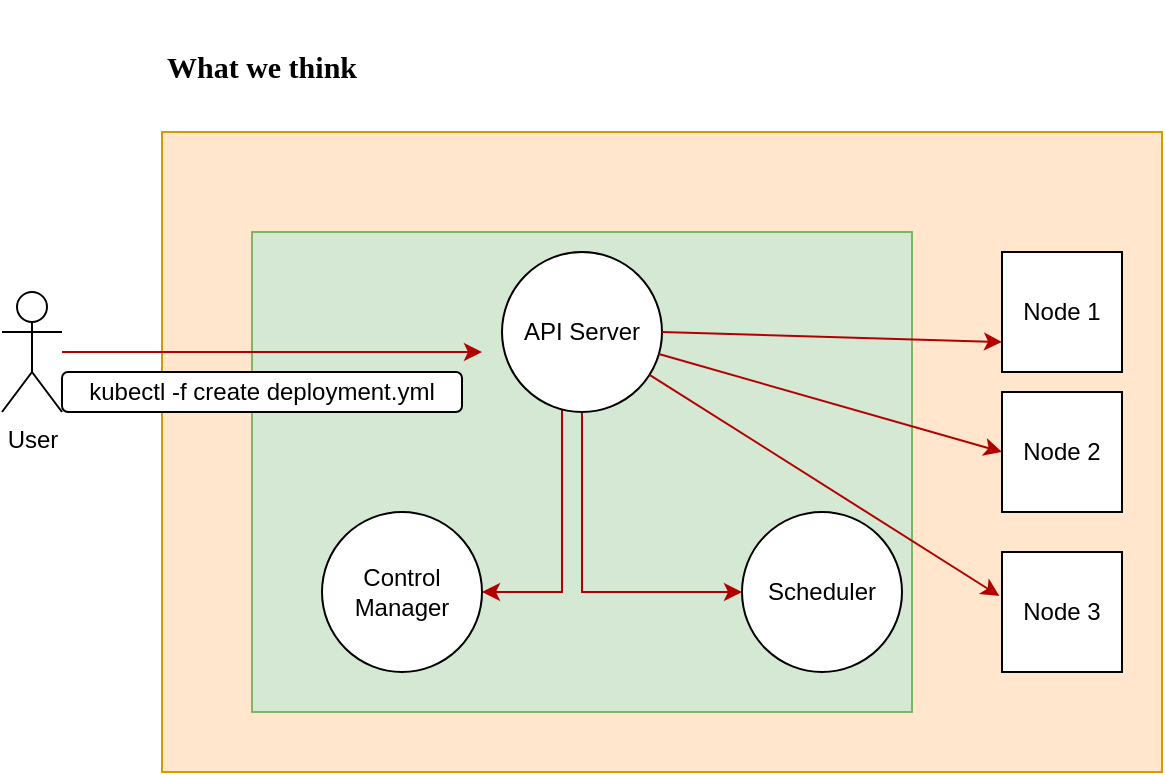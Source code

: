 <mxfile version="20.3.1" type="github">
  <diagram id="y8RgMXlmg_gge-7AhZ-_" name="Page-1">
    <mxGraphModel dx="1022" dy="468" grid="1" gridSize="10" guides="1" tooltips="1" connect="1" arrows="1" fold="1" page="1" pageScale="1" pageWidth="827" pageHeight="1169" math="0" shadow="0">
      <root>
        <mxCell id="0" />
        <mxCell id="1" parent="0" />
        <mxCell id="BDUe3Jq0V9347dnS5RK9-30" value="" style="rounded=0;whiteSpace=wrap;html=1;fillColor=#ffe6cc;strokeColor=#d79b00;" vertex="1" parent="1">
          <mxGeometry x="100" y="110" width="500" height="320" as="geometry" />
        </mxCell>
        <mxCell id="BDUe3Jq0V9347dnS5RK9-7" style="edgeStyle=orthogonalEdgeStyle;rounded=0;orthogonalLoop=1;jettySize=auto;html=1;" edge="1" parent="1" source="BDUe3Jq0V9347dnS5RK9-4" target="BDUe3Jq0V9347dnS5RK9-5">
          <mxGeometry relative="1" as="geometry">
            <Array as="points">
              <mxPoint x="310" y="340" />
            </Array>
          </mxGeometry>
        </mxCell>
        <mxCell id="BDUe3Jq0V9347dnS5RK9-3" value="" style="rounded=0;whiteSpace=wrap;html=1;fillColor=#d5e8d4;strokeColor=#82b366;" vertex="1" parent="1">
          <mxGeometry x="145" y="160" width="330" height="240" as="geometry" />
        </mxCell>
        <mxCell id="BDUe3Jq0V9347dnS5RK9-8" style="edgeStyle=orthogonalEdgeStyle;rounded=0;orthogonalLoop=1;jettySize=auto;html=1;fillColor=#e51400;strokeColor=#B20000;" edge="1" parent="1" source="BDUe3Jq0V9347dnS5RK9-4" target="BDUe3Jq0V9347dnS5RK9-6">
          <mxGeometry relative="1" as="geometry">
            <Array as="points">
              <mxPoint x="310" y="340" />
            </Array>
          </mxGeometry>
        </mxCell>
        <mxCell id="BDUe3Jq0V9347dnS5RK9-16" style="edgeStyle=orthogonalEdgeStyle;rounded=0;orthogonalLoop=1;jettySize=auto;html=1;fillColor=#e51400;strokeColor=#B20000;" edge="1" parent="1" source="BDUe3Jq0V9347dnS5RK9-4" target="BDUe3Jq0V9347dnS5RK9-5">
          <mxGeometry relative="1" as="geometry">
            <Array as="points">
              <mxPoint x="300" y="340" />
            </Array>
          </mxGeometry>
        </mxCell>
        <mxCell id="BDUe3Jq0V9347dnS5RK9-4" value="API Server" style="ellipse;whiteSpace=wrap;html=1;aspect=fixed;" vertex="1" parent="1">
          <mxGeometry x="270" y="170" width="80" height="80" as="geometry" />
        </mxCell>
        <mxCell id="BDUe3Jq0V9347dnS5RK9-5" value="Control Manager" style="ellipse;whiteSpace=wrap;html=1;aspect=fixed;" vertex="1" parent="1">
          <mxGeometry x="180" y="300" width="80" height="80" as="geometry" />
        </mxCell>
        <mxCell id="BDUe3Jq0V9347dnS5RK9-6" value="Scheduler" style="ellipse;whiteSpace=wrap;html=1;aspect=fixed;" vertex="1" parent="1">
          <mxGeometry x="390" y="300" width="80" height="80" as="geometry" />
        </mxCell>
        <mxCell id="BDUe3Jq0V9347dnS5RK9-12" style="edgeStyle=orthogonalEdgeStyle;rounded=0;orthogonalLoop=1;jettySize=auto;html=1;fillColor=#e51400;strokeColor=#B20000;" edge="1" parent="1" source="BDUe3Jq0V9347dnS5RK9-9">
          <mxGeometry relative="1" as="geometry">
            <mxPoint x="260" y="220" as="targetPoint" />
          </mxGeometry>
        </mxCell>
        <mxCell id="BDUe3Jq0V9347dnS5RK9-9" value="User" style="shape=umlActor;verticalLabelPosition=bottom;verticalAlign=top;html=1;outlineConnect=0;" vertex="1" parent="1">
          <mxGeometry x="20" y="190" width="30" height="60" as="geometry" />
        </mxCell>
        <mxCell id="BDUe3Jq0V9347dnS5RK9-15" value="kubectl -f create deployment.yml" style="rounded=1;whiteSpace=wrap;html=1;" vertex="1" parent="1">
          <mxGeometry x="50" y="230" width="200" height="20" as="geometry" />
        </mxCell>
        <mxCell id="BDUe3Jq0V9347dnS5RK9-17" value="Node 1" style="rounded=0;whiteSpace=wrap;html=1;" vertex="1" parent="1">
          <mxGeometry x="520" y="170" width="60" height="60" as="geometry" />
        </mxCell>
        <mxCell id="BDUe3Jq0V9347dnS5RK9-18" value="Node 2" style="rounded=0;whiteSpace=wrap;html=1;" vertex="1" parent="1">
          <mxGeometry x="520" y="240" width="60" height="60" as="geometry" />
        </mxCell>
        <mxCell id="BDUe3Jq0V9347dnS5RK9-19" value="Node 3" style="rounded=0;whiteSpace=wrap;html=1;" vertex="1" parent="1">
          <mxGeometry x="520" y="320" width="60" height="60" as="geometry" />
        </mxCell>
        <mxCell id="BDUe3Jq0V9347dnS5RK9-26" value="" style="endArrow=classic;html=1;rounded=0;entryX=0;entryY=0.75;entryDx=0;entryDy=0;exitX=1;exitY=0.5;exitDx=0;exitDy=0;fillColor=#e51400;strokeColor=#B20000;" edge="1" parent="1" source="BDUe3Jq0V9347dnS5RK9-4" target="BDUe3Jq0V9347dnS5RK9-17">
          <mxGeometry width="50" height="50" relative="1" as="geometry">
            <mxPoint x="380" y="250" as="sourcePoint" />
            <mxPoint x="430" y="200" as="targetPoint" />
          </mxGeometry>
        </mxCell>
        <mxCell id="BDUe3Jq0V9347dnS5RK9-27" value="" style="endArrow=classic;html=1;rounded=0;entryX=0;entryY=0.5;entryDx=0;entryDy=0;fillColor=#e51400;strokeColor=#B20000;" edge="1" parent="1" source="BDUe3Jq0V9347dnS5RK9-4" target="BDUe3Jq0V9347dnS5RK9-18">
          <mxGeometry width="50" height="50" relative="1" as="geometry">
            <mxPoint x="380" y="250" as="sourcePoint" />
            <mxPoint x="430" y="200" as="targetPoint" />
          </mxGeometry>
        </mxCell>
        <mxCell id="BDUe3Jq0V9347dnS5RK9-28" value="" style="endArrow=classic;html=1;rounded=0;entryX=-0.022;entryY=0.367;entryDx=0;entryDy=0;entryPerimeter=0;fillColor=#e51400;strokeColor=#B20000;" edge="1" parent="1" source="BDUe3Jq0V9347dnS5RK9-4" target="BDUe3Jq0V9347dnS5RK9-19">
          <mxGeometry width="50" height="50" relative="1" as="geometry">
            <mxPoint x="380" y="250" as="sourcePoint" />
            <mxPoint x="430" y="200" as="targetPoint" />
          </mxGeometry>
        </mxCell>
        <mxCell id="BDUe3Jq0V9347dnS5RK9-31" value="&lt;h1&gt;&lt;font style=&quot;font-size: 15px;&quot; face=&quot;Times New Roman&quot;&gt;What we think&lt;/font&gt;&lt;/h1&gt;" style="text;html=1;strokeColor=none;fillColor=none;align=center;verticalAlign=middle;whiteSpace=wrap;rounded=0;" vertex="1" parent="1">
          <mxGeometry x="100" y="60" width="100" height="30" as="geometry" />
        </mxCell>
      </root>
    </mxGraphModel>
  </diagram>
</mxfile>
